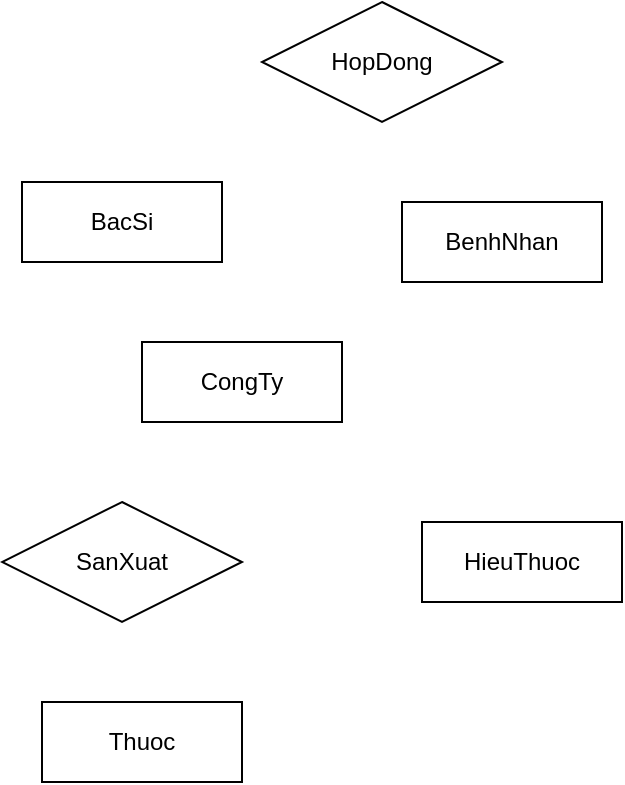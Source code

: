 <mxfile version="16.1.0" type="github">
  <diagram id="R2lEEEUBdFMjLlhIrx00" name="Page-1">
    <mxGraphModel dx="1182" dy="567" grid="1" gridSize="10" guides="1" tooltips="1" connect="1" arrows="1" fold="1" page="1" pageScale="1" pageWidth="850" pageHeight="1100" math="0" shadow="0" extFonts="Permanent Marker^https://fonts.googleapis.com/css?family=Permanent+Marker">
      <root>
        <mxCell id="0" />
        <mxCell id="1" parent="0" />
        <mxCell id="FrzdAJAA6yd89AhrOkms-24" value="CongTy" style="whiteSpace=wrap;html=1;align=center;" vertex="1" parent="1">
          <mxGeometry x="330" y="440" width="100" height="40" as="geometry" />
        </mxCell>
        <mxCell id="FrzdAJAA6yd89AhrOkms-25" value="Thuoc" style="whiteSpace=wrap;html=1;align=center;" vertex="1" parent="1">
          <mxGeometry x="280" y="620" width="100" height="40" as="geometry" />
        </mxCell>
        <mxCell id="FrzdAJAA6yd89AhrOkms-26" value="HieuThuoc" style="whiteSpace=wrap;html=1;align=center;" vertex="1" parent="1">
          <mxGeometry x="470" y="530" width="100" height="40" as="geometry" />
        </mxCell>
        <mxCell id="FrzdAJAA6yd89AhrOkms-27" value="BacSi" style="whiteSpace=wrap;html=1;align=center;" vertex="1" parent="1">
          <mxGeometry x="270" y="360" width="100" height="40" as="geometry" />
        </mxCell>
        <mxCell id="FrzdAJAA6yd89AhrOkms-28" value="BenhNhan" style="whiteSpace=wrap;html=1;align=center;" vertex="1" parent="1">
          <mxGeometry x="460" y="370" width="100" height="40" as="geometry" />
        </mxCell>
        <mxCell id="FrzdAJAA6yd89AhrOkms-29" value="HopDong" style="shape=rhombus;perimeter=rhombusPerimeter;whiteSpace=wrap;html=1;align=center;" vertex="1" parent="1">
          <mxGeometry x="390" y="270" width="120" height="60" as="geometry" />
        </mxCell>
        <mxCell id="FrzdAJAA6yd89AhrOkms-30" value="SanXuat" style="shape=rhombus;perimeter=rhombusPerimeter;whiteSpace=wrap;html=1;align=center;" vertex="1" parent="1">
          <mxGeometry x="260" y="520" width="120" height="60" as="geometry" />
        </mxCell>
      </root>
    </mxGraphModel>
  </diagram>
</mxfile>
